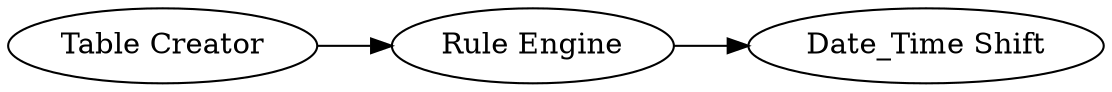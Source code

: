 digraph {
	1 [label="Table Creator"]
	2 [label="Date_Time Shift"]
	3 [label="Rule Engine"]
	1 -> 3
	3 -> 2
	rankdir=LR
}
